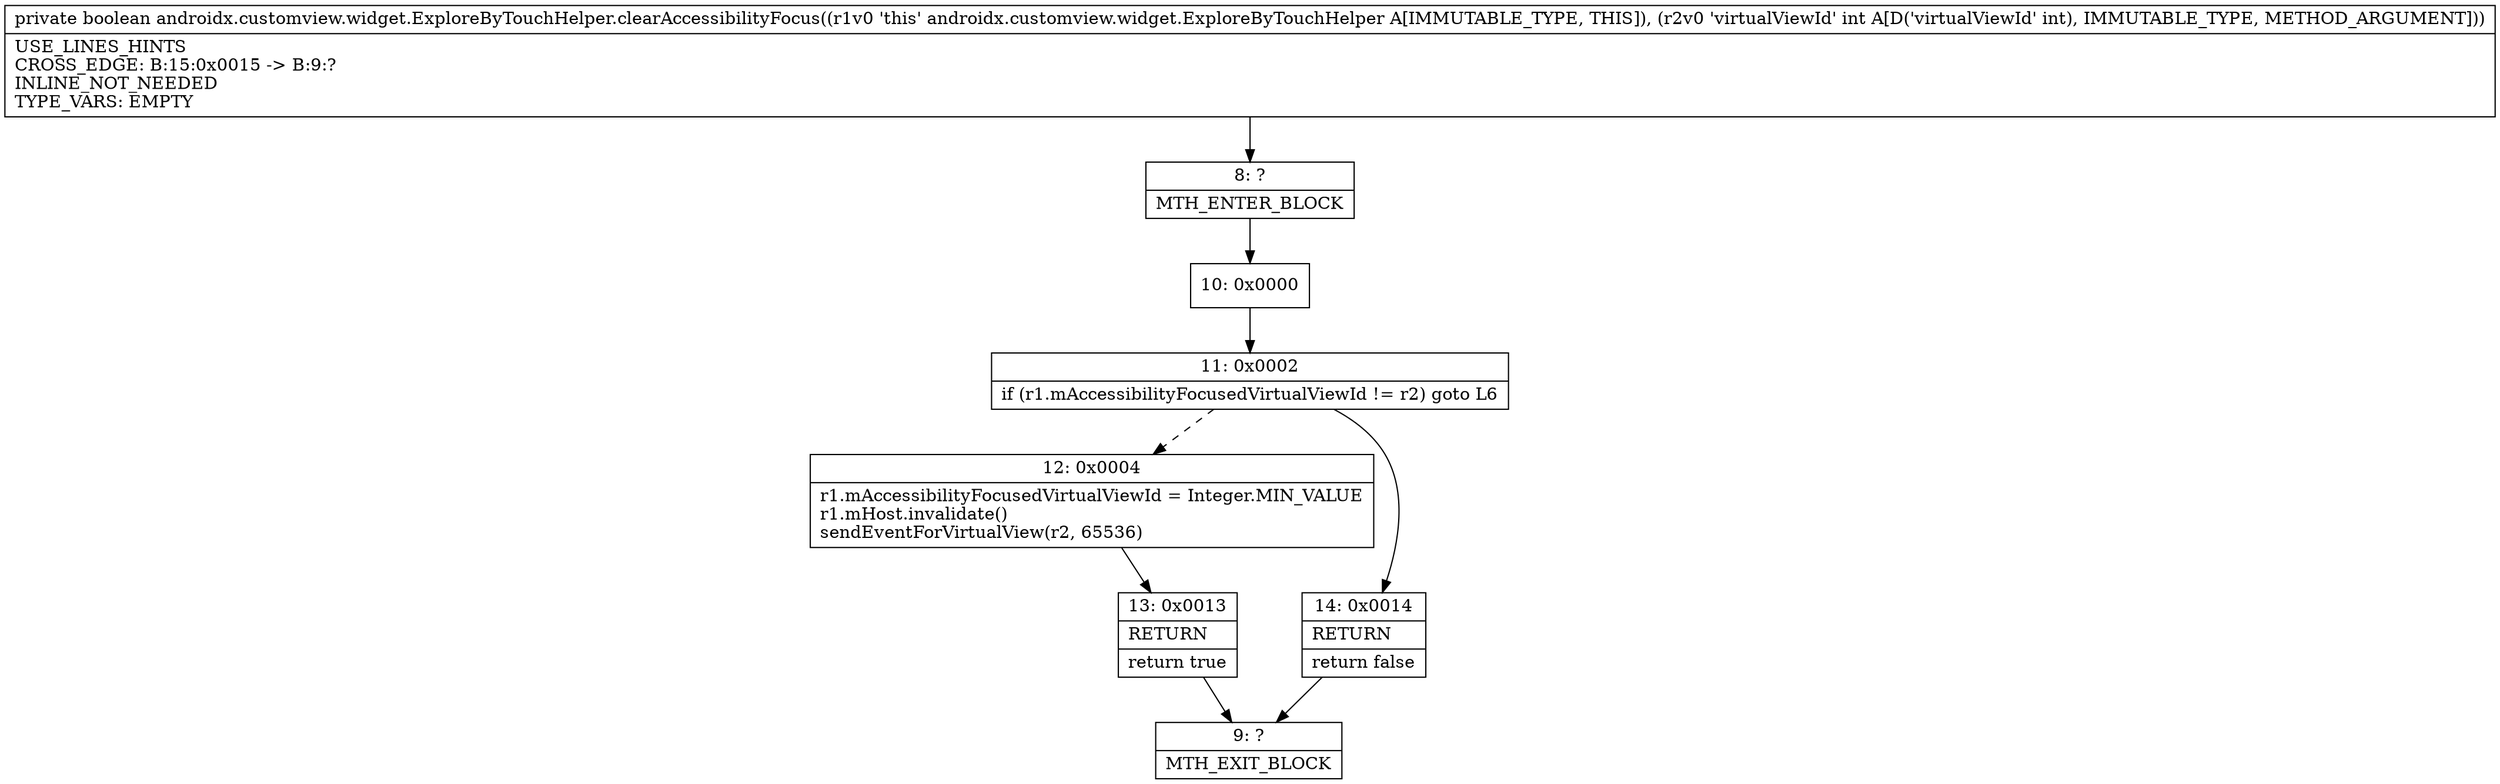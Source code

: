 digraph "CFG forandroidx.customview.widget.ExploreByTouchHelper.clearAccessibilityFocus(I)Z" {
Node_8 [shape=record,label="{8\:\ ?|MTH_ENTER_BLOCK\l}"];
Node_10 [shape=record,label="{10\:\ 0x0000}"];
Node_11 [shape=record,label="{11\:\ 0x0002|if (r1.mAccessibilityFocusedVirtualViewId != r2) goto L6\l}"];
Node_12 [shape=record,label="{12\:\ 0x0004|r1.mAccessibilityFocusedVirtualViewId = Integer.MIN_VALUE\lr1.mHost.invalidate()\lsendEventForVirtualView(r2, 65536)\l}"];
Node_13 [shape=record,label="{13\:\ 0x0013|RETURN\l|return true\l}"];
Node_9 [shape=record,label="{9\:\ ?|MTH_EXIT_BLOCK\l}"];
Node_14 [shape=record,label="{14\:\ 0x0014|RETURN\l|return false\l}"];
MethodNode[shape=record,label="{private boolean androidx.customview.widget.ExploreByTouchHelper.clearAccessibilityFocus((r1v0 'this' androidx.customview.widget.ExploreByTouchHelper A[IMMUTABLE_TYPE, THIS]), (r2v0 'virtualViewId' int A[D('virtualViewId' int), IMMUTABLE_TYPE, METHOD_ARGUMENT]))  | USE_LINES_HINTS\lCROSS_EDGE: B:15:0x0015 \-\> B:9:?\lINLINE_NOT_NEEDED\lTYPE_VARS: EMPTY\l}"];
MethodNode -> Node_8;Node_8 -> Node_10;
Node_10 -> Node_11;
Node_11 -> Node_12[style=dashed];
Node_11 -> Node_14;
Node_12 -> Node_13;
Node_13 -> Node_9;
Node_14 -> Node_9;
}


